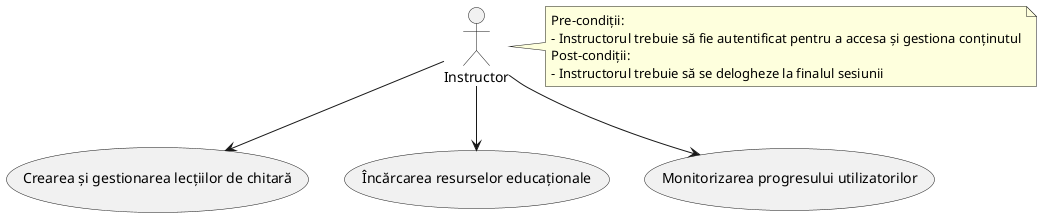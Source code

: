 @startuml
'https://plantuml.com/use-case-diagram

' Definire actor
:Instructor: as Instructor

' Definire sarcini specifice instructorului ca cazuri de utilizare
(Crearea și gestionarea lecțiilor de chitară) as (ManageLessons)
(Încărcarea resurselor educaționale) as (UploadResources)
(Monitorizarea progresului utilizatorilor) as (MonitorProgress)

' Definire pre-condiții și post-condiții pentru instructor ca note
note right of Instructor
Pre-condiții:
- Instructorul trebuie să fie autentificat pentru a accesa și gestiona conținutul
Post-condiții:
- Instructorul trebuie să se delogheze la finalul sesiunii
end note

' Conexiuni pentru instructor
Instructor --> (ManageLessons)
Instructor --> (UploadResources)
Instructor --> (MonitorProgress)

@enduml
